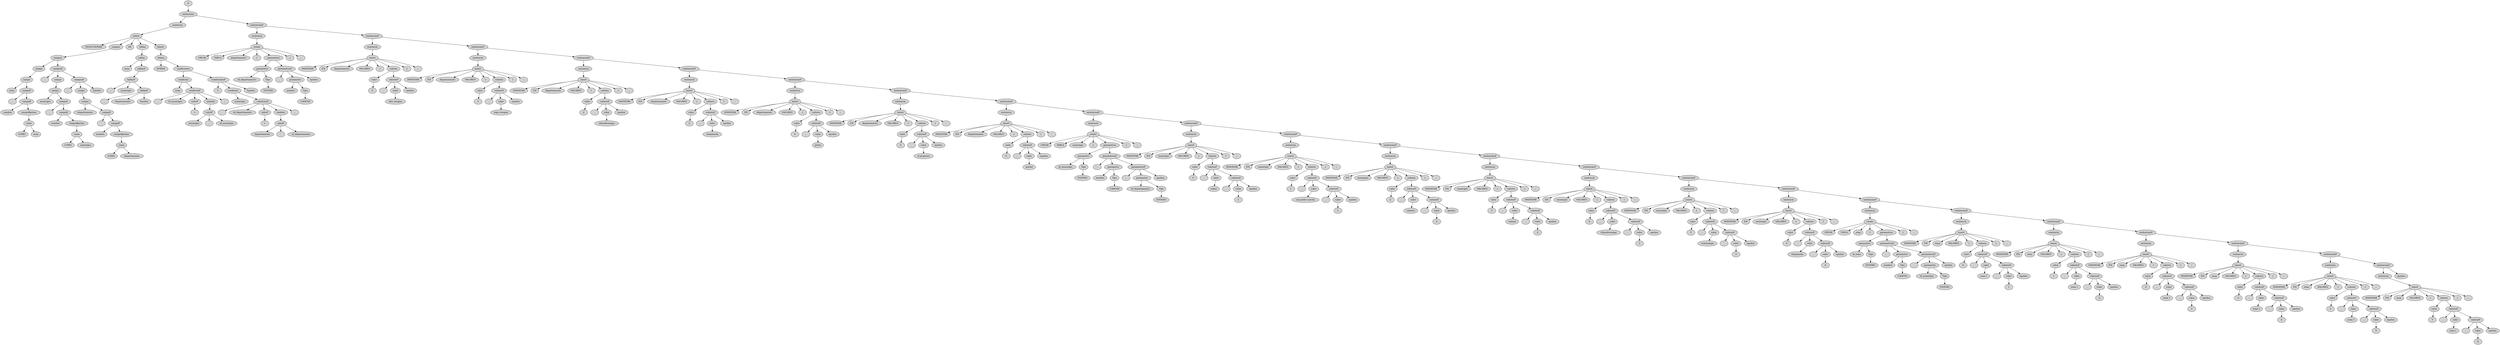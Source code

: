 digraph { 578[style = "filled" ; label = "S"] 
576[style = "filled" ; label = "sentencias"] 
577[style = "filled" ; label = "sentencia"] 
1[style = "filled" ; label = "select"] 
2[style = "filled" ; label = "SELECCIONAR"] 
42[style = "filled" ; label = "campos"] 
40[style = "filled" ; label = "campos"] 
41[style = "filled" ; label = "campo"] 
3[style = "filled" ; label = "campo"] 
4[style = "filled" ; label = "zona"] 
5[style = "filled" ; label = "campoP"] 
6[style = "filled" ; label = "."] 
7[style = "filled" ; label = "campoB"] 
8[style = "filled" ; label = "nombre"] 
12[style = "filled" ; label = "campoBprima"] 
9[style = "filled" ; label = "como"] 
10[style = "filled" ; label = "COMO"] 
11[style = "filled" ; label = "zona"] 
13[style = "filled" ; label = "camposP"] 
14[style = "filled" ; label = ","] 
39[style = "filled" ; label = "campo"] 
15[style = "filled" ; label = "campo"] 
16[style = "filled" ; label = "municipio"] 
17[style = "filled" ; label = "campoP"] 
18[style = "filled" ; label = "."] 
19[style = "filled" ; label = "campoB"] 
20[style = "filled" ; label = "nombre"] 
24[style = "filled" ; label = "campoBprima"] 
21[style = "filled" ; label = "como"] 
22[style = "filled" ; label = "COMO"] 
23[style = "filled" ; label = "municipio"] 
25[style = "filled" ; label = "camposP"] 
26[style = "filled" ; label = ","] 
38[style = "filled" ; label = "campo"] 
27[style = "filled" ; label = "campo"] 
28[style = "filled" ; label = "departamento"] 
29[style = "filled" ; label = "campoP"] 
30[style = "filled" ; label = "."] 
31[style = "filled" ; label = "campoB"] 
32[style = "filled" ; label = "nombre"] 
36[style = "filled" ; label = "campoBprima"] 
33[style = "filled" ; label = "como"] 
34[style = "filled" ; label = "COMO"] 
35[style = "filled" ; label = "departamento"] 
37[style = "filled" ; label = "Epsilon"] 
43[style = "filled" ; label = "DE"] 
54[style = "filled" ; label = "tablas"] 
44[style = "filled" ; label = "tablas"] 
45[style = "filled" ; label = "zona"] 
53[style = "filled" ; label = "tablasP"] 
46[style = "filled" ; label = "tablasP"] 
47[style = "filled" ; label = ","] 
48[style = "filled" ; label = "municipio"] 
49[style = "filled" ; label = "tablasP"] 
50[style = "filled" ; label = ","] 
51[style = "filled" ; label = "departamento"] 
52[style = "filled" ; label = "Epsilon"] 
87[style = "filled" ; label = "where"] 
55[style = "filled" ; label = "where"] 
56[style = "filled" ; label = "DONDE"] 
86[style = "filled" ; label = "condiciones"] 
57[style = "filled" ; label = "condicion"] 
58[style = "filled" ; label = "zona"] 
59[style = "filled" ; label = "condicionP"] 
60[style = "filled" ; label = "."] 
61[style = "filled" ; label = "id_municipio"] 
68[style = "filled" ; label = "valorP"] 
62[style = "filled" ; label = "="] 
67[style = "filled" ; label = "simbolo"] 
63[style = "filled" ; label = "valorP"] 
64[style = "filled" ; label = "municipio"] 
65[style = "filled" ; label = "."] 
66[style = "filled" ; label = "id_municipio"] 
69[style = "filled" ; label = ";"] 
70[style = "filled" ; label = "condicionesP"] 
71[style = "filled" ; label = "Y"] 
72[style = "filled" ; label = "condicion"] 
73[style = "filled" ; label = "municipio"] 
74[style = "filled" ; label = "condicionP"] 
75[style = "filled" ; label = "."] 
76[style = "filled" ; label = "id_departamento"] 
83[style = "filled" ; label = "valorP"] 
77[style = "filled" ; label = "="] 
82[style = "filled" ; label = "simbolo"] 
78[style = "filled" ; label = "valorP"] 
79[style = "filled" ; label = "departamento"] 
80[style = "filled" ; label = "."] 
81[style = "filled" ; label = "id_departamento"] 
84[style = "filled" ; label = ";"] 
85[style = "filled" ; label = "Epsilon"] 
574[style = "filled" ; label = "sentenciasP"] 
575[style = "filled" ; label = "sentencia"] 
88[style = "filled" ; label = "create"] 
89[style = "filled" ; label = "CREAR"] 
90[style = "filled" ; label = "TABLA"] 
91[style = "filled" ; label = "departamento"] 
92[style = "filled" ; label = "("] 
104[style = "filled" ; label = "parametros"] 
93[style = "filled" ; label = "parametro"] 
94[style = "filled" ; label = "id_departamento"] 
96[style = "filled" ; label = "Tipo"] 
95[style = "filled" ; label = "ENTERO"] 
97[style = "filled" ; label = "parametrosP"] 
98[style = "filled" ; label = ","] 
99[style = "filled" ; label = "parametro"] 
100[style = "filled" ; label = "nombre"] 
102[style = "filled" ; label = "Tipo"] 
101[style = "filled" ; label = "CADENA"] 
103[style = "filled" ; label = "epsilon"] 
105[style = "filled" ; label = ")"] 
106[style = "filled" ; label = ";"] 
572[style = "filled" ; label = "sentenciasP"] 
573[style = "filled" ; label = "sentencia"] 
107[style = "filled" ; label = "insert"] 
108[style = "filled" ; label = "INSERTAR"] 
109[style = "filled" ; label = "EN"] 
110[style = "filled" ; label = "departamento"] 
111[style = "filled" ; label = "VALORES"] 
112[style = "filled" ; label = "("] 
119[style = "filled" ; label = "valores"] 
120[style = "filled" ; label = "valor"] 
113[style = "filled" ; label = "0"] 
114[style = "filled" ; label = "valoresP"] 
116[style = "filled" ; label = ","] 
115[style = "filled" ; label = "valor"] 
117[style = "filled" ; label = "alta verapaz"] 
118[style = "filled" ; label = "epsilon"] 
121[style = "filled" ; label = ")"] 
122[style = "filled" ; label = ";"] 
570[style = "filled" ; label = "sentenciasP"] 
571[style = "filled" ; label = "sentencia"] 
123[style = "filled" ; label = "insert"] 
124[style = "filled" ; label = "INSERTAR"] 
125[style = "filled" ; label = "EN"] 
126[style = "filled" ; label = "departamento"] 
127[style = "filled" ; label = "VALORES"] 
128[style = "filled" ; label = "("] 
135[style = "filled" ; label = "valores"] 
136[style = "filled" ; label = "valor"] 
129[style = "filled" ; label = "1"] 
130[style = "filled" ; label = "valoresP"] 
132[style = "filled" ; label = ","] 
131[style = "filled" ; label = "valor"] 
133[style = "filled" ; label = "baja verapaz"] 
134[style = "filled" ; label = "epsilon"] 
137[style = "filled" ; label = ")"] 
138[style = "filled" ; label = ";"] 
568[style = "filled" ; label = "sentenciasP"] 
569[style = "filled" ; label = "sentencia"] 
139[style = "filled" ; label = "insert"] 
140[style = "filled" ; label = "INSERTAR"] 
141[style = "filled" ; label = "EN"] 
142[style = "filled" ; label = "departamento"] 
143[style = "filled" ; label = "VALORES"] 
144[style = "filled" ; label = "("] 
151[style = "filled" ; label = "valores"] 
152[style = "filled" ; label = "valor"] 
145[style = "filled" ; label = "2"] 
146[style = "filled" ; label = "valoresP"] 
148[style = "filled" ; label = ","] 
147[style = "filled" ; label = "valor"] 
149[style = "filled" ; label = "chimaltenango"] 
150[style = "filled" ; label = "epsilon"] 
153[style = "filled" ; label = ")"] 
154[style = "filled" ; label = ";"] 
566[style = "filled" ; label = "sentenciasP"] 
567[style = "filled" ; label = "sentencia"] 
155[style = "filled" ; label = "insert"] 
156[style = "filled" ; label = "INSERTAR"] 
157[style = "filled" ; label = "EN"] 
158[style = "filled" ; label = "departamento"] 
159[style = "filled" ; label = "VALORES"] 
160[style = "filled" ; label = "("] 
167[style = "filled" ; label = "valores"] 
168[style = "filled" ; label = "valor"] 
161[style = "filled" ; label = "3"] 
162[style = "filled" ; label = "valoresP"] 
164[style = "filled" ; label = ","] 
163[style = "filled" ; label = "valor"] 
165[style = "filled" ; label = "chiquimula"] 
166[style = "filled" ; label = "epsilon"] 
169[style = "filled" ; label = ")"] 
170[style = "filled" ; label = ";"] 
564[style = "filled" ; label = "sentenciasP"] 
565[style = "filled" ; label = "sentencia"] 
171[style = "filled" ; label = "insert"] 
172[style = "filled" ; label = "INSERTAR"] 
173[style = "filled" ; label = "EN"] 
174[style = "filled" ; label = "departamento"] 
175[style = "filled" ; label = "VALORES"] 
176[style = "filled" ; label = "("] 
183[style = "filled" ; label = "valores"] 
184[style = "filled" ; label = "valor"] 
177[style = "filled" ; label = "4"] 
178[style = "filled" ; label = "valoresP"] 
180[style = "filled" ; label = ","] 
179[style = "filled" ; label = "valor"] 
181[style = "filled" ; label = "petén"] 
182[style = "filled" ; label = "epsilon"] 
185[style = "filled" ; label = ")"] 
186[style = "filled" ; label = ";"] 
562[style = "filled" ; label = "sentenciasP"] 
563[style = "filled" ; label = "sentencia"] 
187[style = "filled" ; label = "insert"] 
188[style = "filled" ; label = "INSERTAR"] 
189[style = "filled" ; label = "EN"] 
190[style = "filled" ; label = "departamento"] 
191[style = "filled" ; label = "VALORES"] 
192[style = "filled" ; label = "("] 
199[style = "filled" ; label = "valores"] 
200[style = "filled" ; label = "valor"] 
193[style = "filled" ; label = "5"] 
194[style = "filled" ; label = "valoresP"] 
196[style = "filled" ; label = ","] 
195[style = "filled" ; label = "valor"] 
197[style = "filled" ; label = "el progreso"] 
198[style = "filled" ; label = "epsilon"] 
201[style = "filled" ; label = ")"] 
202[style = "filled" ; label = ";"] 
560[style = "filled" ; label = "sentenciasP"] 
561[style = "filled" ; label = "sentencia"] 
203[style = "filled" ; label = "insert"] 
204[style = "filled" ; label = "INSERTAR"] 
205[style = "filled" ; label = "EN"] 
206[style = "filled" ; label = "departamento"] 
207[style = "filled" ; label = "VALORES"] 
208[style = "filled" ; label = "("] 
215[style = "filled" ; label = "valores"] 
216[style = "filled" ; label = "valor"] 
209[style = "filled" ; label = "6"] 
210[style = "filled" ; label = "valoresP"] 
212[style = "filled" ; label = ","] 
211[style = "filled" ; label = "valor"] 
213[style = "filled" ; label = "quiché"] 
214[style = "filled" ; label = "epsilon"] 
217[style = "filled" ; label = ")"] 
218[style = "filled" ; label = ";"] 
558[style = "filled" ; label = "sentenciasP"] 
559[style = "filled" ; label = "sentencia"] 
219[style = "filled" ; label = "create"] 
220[style = "filled" ; label = "CREAR"] 
221[style = "filled" ; label = "TABLA"] 
222[style = "filled" ; label = "municipio"] 
223[style = "filled" ; label = "("] 
241[style = "filled" ; label = "parametros"] 
224[style = "filled" ; label = "parametro"] 
225[style = "filled" ; label = "id_municipio"] 
227[style = "filled" ; label = "Tipo"] 
226[style = "filled" ; label = "ENTERO"] 
228[style = "filled" ; label = "parametrosP"] 
229[style = "filled" ; label = ","] 
230[style = "filled" ; label = "parametro"] 
231[style = "filled" ; label = "nombre"] 
233[style = "filled" ; label = "Tipo"] 
232[style = "filled" ; label = "CADENA"] 
234[style = "filled" ; label = "parametrosP"] 
235[style = "filled" ; label = ","] 
236[style = "filled" ; label = "parametro"] 
237[style = "filled" ; label = "id_departamento"] 
239[style = "filled" ; label = "Tipo"] 
238[style = "filled" ; label = "ENTERO"] 
240[style = "filled" ; label = "epsilon"] 
242[style = "filled" ; label = ")"] 
243[style = "filled" ; label = ";"] 
556[style = "filled" ; label = "sentenciasP"] 
557[style = "filled" ; label = "sentencia"] 
244[style = "filled" ; label = "insert"] 
245[style = "filled" ; label = "INSERTAR"] 
246[style = "filled" ; label = "EN"] 
247[style = "filled" ; label = "municipio"] 
248[style = "filled" ; label = "VALORES"] 
249[style = "filled" ; label = "("] 
260[style = "filled" ; label = "valores"] 
261[style = "filled" ; label = "valor"] 
250[style = "filled" ; label = "0"] 
251[style = "filled" ; label = "valoresP"] 
253[style = "filled" ; label = ","] 
252[style = "filled" ; label = "valor"] 
254[style = "filled" ; label = "coban"] 
255[style = "filled" ; label = "valoresP"] 
257[style = "filled" ; label = ","] 
256[style = "filled" ; label = "valor"] 
258[style = "filled" ; label = "1"] 
259[style = "filled" ; label = "epsilon"] 
262[style = "filled" ; label = ")"] 
263[style = "filled" ; label = ";"] 
554[style = "filled" ; label = "sentenciasP"] 
555[style = "filled" ; label = "sentencia"] 
264[style = "filled" ; label = "insert"] 
265[style = "filled" ; label = "INSERTAR"] 
266[style = "filled" ; label = "EN"] 
267[style = "filled" ; label = "municipio"] 
268[style = "filled" ; label = "VALORES"] 
269[style = "filled" ; label = "("] 
280[style = "filled" ; label = "valores"] 
281[style = "filled" ; label = "valor"] 
270[style = "filled" ; label = "1"] 
271[style = "filled" ; label = "valoresP"] 
273[style = "filled" ; label = ","] 
272[style = "filled" ; label = "valor"] 
274[style = "filled" ; label = "san pedro carchá"] 
275[style = "filled" ; label = "valoresP"] 
277[style = "filled" ; label = ","] 
276[style = "filled" ; label = "valor"] 
278[style = "filled" ; label = "1"] 
279[style = "filled" ; label = "epsilon"] 
282[style = "filled" ; label = ")"] 
283[style = "filled" ; label = ";"] 
552[style = "filled" ; label = "sentenciasP"] 
553[style = "filled" ; label = "sentencia"] 
284[style = "filled" ; label = "insert"] 
285[style = "filled" ; label = "INSERTAR"] 
286[style = "filled" ; label = "EN"] 
287[style = "filled" ; label = "municipio"] 
288[style = "filled" ; label = "VALORES"] 
289[style = "filled" ; label = "("] 
300[style = "filled" ; label = "valores"] 
301[style = "filled" ; label = "valor"] 
290[style = "filled" ; label = "2"] 
291[style = "filled" ; label = "valoresP"] 
293[style = "filled" ; label = ","] 
292[style = "filled" ; label = "valor"] 
294[style = "filled" ; label = "cubulcu"] 
295[style = "filled" ; label = "valoresP"] 
297[style = "filled" ; label = ","] 
296[style = "filled" ; label = "valor"] 
298[style = "filled" ; label = "2"] 
299[style = "filled" ; label = "epsilon"] 
302[style = "filled" ; label = ")"] 
303[style = "filled" ; label = ";"] 
550[style = "filled" ; label = "sentenciasP"] 
551[style = "filled" ; label = "sentencia"] 
304[style = "filled" ; label = "insert"] 
305[style = "filled" ; label = "INSERTAR"] 
306[style = "filled" ; label = "EN"] 
307[style = "filled" ; label = "municipio"] 
308[style = "filled" ; label = "VALORES"] 
309[style = "filled" ; label = "("] 
320[style = "filled" ; label = "valores"] 
321[style = "filled" ; label = "valor"] 
310[style = "filled" ; label = "3"] 
311[style = "filled" ; label = "valoresP"] 
313[style = "filled" ; label = ","] 
312[style = "filled" ; label = "valor"] 
314[style = "filled" ; label = "salamá"] 
315[style = "filled" ; label = "valoresP"] 
317[style = "filled" ; label = ","] 
316[style = "filled" ; label = "valor"] 
318[style = "filled" ; label = "2"] 
319[style = "filled" ; label = "epsilon"] 
322[style = "filled" ; label = ")"] 
323[style = "filled" ; label = ";"] 
548[style = "filled" ; label = "sentenciasP"] 
549[style = "filled" ; label = "sentencia"] 
324[style = "filled" ; label = "insert"] 
325[style = "filled" ; label = "INSERTAR"] 
326[style = "filled" ; label = "EN"] 
327[style = "filled" ; label = "municipio"] 
328[style = "filled" ; label = "VALORES"] 
329[style = "filled" ; label = "("] 
340[style = "filled" ; label = "valores"] 
341[style = "filled" ; label = "valor"] 
330[style = "filled" ; label = "4"] 
331[style = "filled" ; label = "valoresP"] 
333[style = "filled" ; label = ","] 
332[style = "filled" ; label = "valor"] 
334[style = "filled" ; label = "chimaltenango"] 
335[style = "filled" ; label = "valoresP"] 
337[style = "filled" ; label = ","] 
336[style = "filled" ; label = "valor"] 
338[style = "filled" ; label = "3"] 
339[style = "filled" ; label = "epsilon"] 
342[style = "filled" ; label = ")"] 
343[style = "filled" ; label = ";"] 
546[style = "filled" ; label = "sentenciasP"] 
547[style = "filled" ; label = "sentencia"] 
344[style = "filled" ; label = "insert"] 
345[style = "filled" ; label = "INSERTAR"] 
346[style = "filled" ; label = "EN"] 
347[style = "filled" ; label = "municipio"] 
348[style = "filled" ; label = "VALORES"] 
349[style = "filled" ; label = "("] 
360[style = "filled" ; label = "valores"] 
361[style = "filled" ; label = "valor"] 
350[style = "filled" ; label = "5"] 
351[style = "filled" ; label = "valoresP"] 
353[style = "filled" ; label = ","] 
352[style = "filled" ; label = "valor"] 
354[style = "filled" ; label = "acatenango"] 
355[style = "filled" ; label = "valoresP"] 
357[style = "filled" ; label = ","] 
356[style = "filled" ; label = "valor"] 
358[style = "filled" ; label = "3"] 
359[style = "filled" ; label = "epsilon"] 
362[style = "filled" ; label = ")"] 
363[style = "filled" ; label = ";"] 
544[style = "filled" ; label = "sentenciasP"] 
545[style = "filled" ; label = "sentencia"] 
364[style = "filled" ; label = "insert"] 
365[style = "filled" ; label = "INSERTAR"] 
366[style = "filled" ; label = "EN"] 
367[style = "filled" ; label = "municipio"] 
368[style = "filled" ; label = "VALORES"] 
369[style = "filled" ; label = "("] 
380[style = "filled" ; label = "valores"] 
381[style = "filled" ; label = "valor"] 
370[style = "filled" ; label = "6"] 
371[style = "filled" ; label = "valoresP"] 
373[style = "filled" ; label = ","] 
372[style = "filled" ; label = "valor"] 
374[style = "filled" ; label = "chiquimula"] 
375[style = "filled" ; label = "valoresP"] 
377[style = "filled" ; label = ","] 
376[style = "filled" ; label = "valor"] 
378[style = "filled" ; label = "4"] 
379[style = "filled" ; label = "epsilon"] 
382[style = "filled" ; label = ")"] 
383[style = "filled" ; label = ";"] 
542[style = "filled" ; label = "sentenciasP"] 
543[style = "filled" ; label = "sentencia"] 
384[style = "filled" ; label = "create"] 
385[style = "filled" ; label = "CREAR"] 
386[style = "filled" ; label = "TABLA"] 
387[style = "filled" ; label = "zona"] 
388[style = "filled" ; label = "("] 
406[style = "filled" ; label = "parametros"] 
389[style = "filled" ; label = "parametro"] 
390[style = "filled" ; label = "id_zona"] 
392[style = "filled" ; label = "Tipo"] 
391[style = "filled" ; label = "ENTERO"] 
393[style = "filled" ; label = "parametrosP"] 
394[style = "filled" ; label = ","] 
395[style = "filled" ; label = "parametro"] 
396[style = "filled" ; label = "nombre"] 
398[style = "filled" ; label = "Tipo"] 
397[style = "filled" ; label = "CADENA"] 
399[style = "filled" ; label = "parametrosP"] 
400[style = "filled" ; label = ","] 
401[style = "filled" ; label = "parametro"] 
402[style = "filled" ; label = "id_municipio"] 
404[style = "filled" ; label = "Tipo"] 
403[style = "filled" ; label = "ENTERO"] 
405[style = "filled" ; label = "epsilon"] 
407[style = "filled" ; label = ")"] 
408[style = "filled" ; label = ";"] 
540[style = "filled" ; label = "sentenciasP"] 
541[style = "filled" ; label = "sentencia"] 
409[style = "filled" ; label = "insert"] 
410[style = "filled" ; label = "INSERTAR"] 
411[style = "filled" ; label = "EN"] 
412[style = "filled" ; label = "zona"] 
413[style = "filled" ; label = "VALORES"] 
414[style = "filled" ; label = "("] 
425[style = "filled" ; label = "valores"] 
426[style = "filled" ; label = "valor"] 
415[style = "filled" ; label = "0"] 
416[style = "filled" ; label = "valoresP"] 
418[style = "filled" ; label = ","] 
417[style = "filled" ; label = "valor"] 
419[style = "filled" ; label = "zona 1"] 
420[style = "filled" ; label = "valoresP"] 
422[style = "filled" ; label = ","] 
421[style = "filled" ; label = "valor"] 
423[style = "filled" ; label = "1"] 
424[style = "filled" ; label = "epsilon"] 
427[style = "filled" ; label = ")"] 
428[style = "filled" ; label = ";"] 
538[style = "filled" ; label = "sentenciasP"] 
539[style = "filled" ; label = "sentencia"] 
429[style = "filled" ; label = "insert"] 
430[style = "filled" ; label = "INSERTAR"] 
431[style = "filled" ; label = "EN"] 
432[style = "filled" ; label = "zona"] 
433[style = "filled" ; label = "VALORES"] 
434[style = "filled" ; label = "("] 
445[style = "filled" ; label = "valores"] 
446[style = "filled" ; label = "valor"] 
435[style = "filled" ; label = "1"] 
436[style = "filled" ; label = "valoresP"] 
438[style = "filled" ; label = ","] 
437[style = "filled" ; label = "valor"] 
439[style = "filled" ; label = "zona 1"] 
440[style = "filled" ; label = "valoresP"] 
442[style = "filled" ; label = ","] 
441[style = "filled" ; label = "valor"] 
443[style = "filled" ; label = "2"] 
444[style = "filled" ; label = "epsilon"] 
447[style = "filled" ; label = ")"] 
448[style = "filled" ; label = ";"] 
536[style = "filled" ; label = "sentenciasP"] 
537[style = "filled" ; label = "sentencia"] 
449[style = "filled" ; label = "insert"] 
450[style = "filled" ; label = "INSERTAR"] 
451[style = "filled" ; label = "EN"] 
452[style = "filled" ; label = "zona"] 
453[style = "filled" ; label = "VALORES"] 
454[style = "filled" ; label = "("] 
465[style = "filled" ; label = "valores"] 
466[style = "filled" ; label = "valor"] 
455[style = "filled" ; label = "2"] 
456[style = "filled" ; label = "valoresP"] 
458[style = "filled" ; label = ","] 
457[style = "filled" ; label = "valor"] 
459[style = "filled" ; label = "zona 1"] 
460[style = "filled" ; label = "valoresP"] 
462[style = "filled" ; label = ","] 
461[style = "filled" ; label = "valor"] 
463[style = "filled" ; label = "3"] 
464[style = "filled" ; label = "epsilon"] 
467[style = "filled" ; label = ")"] 
468[style = "filled" ; label = ";"] 
534[style = "filled" ; label = "sentenciasP"] 
535[style = "filled" ; label = "sentencia"] 
469[style = "filled" ; label = "insert"] 
470[style = "filled" ; label = "INSERTAR"] 
471[style = "filled" ; label = "EN"] 
472[style = "filled" ; label = "zona"] 
473[style = "filled" ; label = "VALORES"] 
474[style = "filled" ; label = "("] 
485[style = "filled" ; label = "valores"] 
486[style = "filled" ; label = "valor"] 
475[style = "filled" ; label = "3"] 
476[style = "filled" ; label = "valoresP"] 
478[style = "filled" ; label = ","] 
477[style = "filled" ; label = "valor"] 
479[style = "filled" ; label = "zona 1"] 
480[style = "filled" ; label = "valoresP"] 
482[style = "filled" ; label = ","] 
481[style = "filled" ; label = "valor"] 
483[style = "filled" ; label = "4"] 
484[style = "filled" ; label = "epsilon"] 
487[style = "filled" ; label = ")"] 
488[style = "filled" ; label = ";"] 
532[style = "filled" ; label = "sentenciasP"] 
533[style = "filled" ; label = "sentencia"] 
489[style = "filled" ; label = "insert"] 
490[style = "filled" ; label = "INSERTAR"] 
491[style = "filled" ; label = "EN"] 
492[style = "filled" ; label = "zona"] 
493[style = "filled" ; label = "VALORES"] 
494[style = "filled" ; label = "("] 
505[style = "filled" ; label = "valores"] 
506[style = "filled" ; label = "valor"] 
495[style = "filled" ; label = "4"] 
496[style = "filled" ; label = "valoresP"] 
498[style = "filled" ; label = ","] 
497[style = "filled" ; label = "valor"] 
499[style = "filled" ; label = "zona 1"] 
500[style = "filled" ; label = "valoresP"] 
502[style = "filled" ; label = ","] 
501[style = "filled" ; label = "valor"] 
503[style = "filled" ; label = "5"] 
504[style = "filled" ; label = "epsilon"] 
507[style = "filled" ; label = ")"] 
508[style = "filled" ; label = ";"] 
530[style = "filled" ; label = "sentenciasP"] 
531[style = "filled" ; label = "sentencia"] 
509[style = "filled" ; label = "insert"] 
510[style = "filled" ; label = "INSERTAR"] 
511[style = "filled" ; label = "EN"] 
512[style = "filled" ; label = "zona"] 
513[style = "filled" ; label = "VALORES"] 
514[style = "filled" ; label = "("] 
525[style = "filled" ; label = "valores"] 
526[style = "filled" ; label = "valor"] 
515[style = "filled" ; label = "5"] 
516[style = "filled" ; label = "valoresP"] 
518[style = "filled" ; label = ","] 
517[style = "filled" ; label = "valor"] 
519[style = "filled" ; label = "zona 1"] 
520[style = "filled" ; label = "valoresP"] 
522[style = "filled" ; label = ","] 
521[style = "filled" ; label = "valor"] 
523[style = "filled" ; label = "6"] 
524[style = "filled" ; label = "epsilon"] 
527[style = "filled" ; label = ")"] 
528[style = "filled" ; label = ";"] 
529[style = "filled" ; label = "epsilon"] 
578->576; 
576->577; 
577->1; 
1->2; 
1->42; 
42->40; 
40->41; 
41->3; 
3->4; 
3->5; 
5->6; 
5->7; 
7->8; 
7->12; 
12->9; 
9->10; 
9->11; 
40->13; 
13->14; 
13->39; 
39->15; 
15->16; 
15->17; 
17->18; 
17->19; 
19->20; 
19->24; 
24->21; 
21->22; 
21->23; 
13->25; 
25->26; 
25->38; 
38->27; 
27->28; 
27->29; 
29->30; 
29->31; 
31->32; 
31->36; 
36->33; 
33->34; 
33->35; 
25->37; 
1->43; 
1->54; 
54->44; 
44->45; 
44->53; 
53->46; 
46->47; 
46->48; 
46->49; 
49->50; 
49->51; 
49->52; 
1->87; 
87->55; 
55->56; 
55->86; 
86->57; 
57->58; 
57->59; 
59->60; 
59->61; 
59->68; 
68->62; 
59->67; 
67->63; 
63->64; 
63->65; 
63->66; 
59->69; 
86->70; 
70->71; 
70->72; 
72->73; 
72->74; 
74->75; 
74->76; 
74->83; 
83->77; 
74->82; 
82->78; 
78->79; 
78->80; 
78->81; 
74->84; 
70->85; 
576->574; 
574->575; 
575->88; 
88->89; 
88->90; 
88->91; 
88->92; 
88->104; 
104->93; 
93->94; 
93->96; 
96->95; 
104->97; 
97->98; 
97->99; 
99->100; 
99->102; 
102->101; 
97->103; 
88->105; 
88->106; 
574->572; 
572->573; 
573->107; 
107->108; 
107->109; 
107->110; 
107->111; 
107->112; 
107->119; 
119->120; 
120->113; 
119->114; 
114->116; 
114->115; 
115->117; 
114->118; 
107->121; 
107->122; 
572->570; 
570->571; 
571->123; 
123->124; 
123->125; 
123->126; 
123->127; 
123->128; 
123->135; 
135->136; 
136->129; 
135->130; 
130->132; 
130->131; 
131->133; 
130->134; 
123->137; 
123->138; 
570->568; 
568->569; 
569->139; 
139->140; 
139->141; 
139->142; 
139->143; 
139->144; 
139->151; 
151->152; 
152->145; 
151->146; 
146->148; 
146->147; 
147->149; 
146->150; 
139->153; 
139->154; 
568->566; 
566->567; 
567->155; 
155->156; 
155->157; 
155->158; 
155->159; 
155->160; 
155->167; 
167->168; 
168->161; 
167->162; 
162->164; 
162->163; 
163->165; 
162->166; 
155->169; 
155->170; 
566->564; 
564->565; 
565->171; 
171->172; 
171->173; 
171->174; 
171->175; 
171->176; 
171->183; 
183->184; 
184->177; 
183->178; 
178->180; 
178->179; 
179->181; 
178->182; 
171->185; 
171->186; 
564->562; 
562->563; 
563->187; 
187->188; 
187->189; 
187->190; 
187->191; 
187->192; 
187->199; 
199->200; 
200->193; 
199->194; 
194->196; 
194->195; 
195->197; 
194->198; 
187->201; 
187->202; 
562->560; 
560->561; 
561->203; 
203->204; 
203->205; 
203->206; 
203->207; 
203->208; 
203->215; 
215->216; 
216->209; 
215->210; 
210->212; 
210->211; 
211->213; 
210->214; 
203->217; 
203->218; 
560->558; 
558->559; 
559->219; 
219->220; 
219->221; 
219->222; 
219->223; 
219->241; 
241->224; 
224->225; 
224->227; 
227->226; 
241->228; 
228->229; 
228->230; 
230->231; 
230->233; 
233->232; 
228->234; 
234->235; 
234->236; 
236->237; 
236->239; 
239->238; 
234->240; 
219->242; 
219->243; 
558->556; 
556->557; 
557->244; 
244->245; 
244->246; 
244->247; 
244->248; 
244->249; 
244->260; 
260->261; 
261->250; 
260->251; 
251->253; 
251->252; 
252->254; 
251->255; 
255->257; 
255->256; 
256->258; 
255->259; 
244->262; 
244->263; 
556->554; 
554->555; 
555->264; 
264->265; 
264->266; 
264->267; 
264->268; 
264->269; 
264->280; 
280->281; 
281->270; 
280->271; 
271->273; 
271->272; 
272->274; 
271->275; 
275->277; 
275->276; 
276->278; 
275->279; 
264->282; 
264->283; 
554->552; 
552->553; 
553->284; 
284->285; 
284->286; 
284->287; 
284->288; 
284->289; 
284->300; 
300->301; 
301->290; 
300->291; 
291->293; 
291->292; 
292->294; 
291->295; 
295->297; 
295->296; 
296->298; 
295->299; 
284->302; 
284->303; 
552->550; 
550->551; 
551->304; 
304->305; 
304->306; 
304->307; 
304->308; 
304->309; 
304->320; 
320->321; 
321->310; 
320->311; 
311->313; 
311->312; 
312->314; 
311->315; 
315->317; 
315->316; 
316->318; 
315->319; 
304->322; 
304->323; 
550->548; 
548->549; 
549->324; 
324->325; 
324->326; 
324->327; 
324->328; 
324->329; 
324->340; 
340->341; 
341->330; 
340->331; 
331->333; 
331->332; 
332->334; 
331->335; 
335->337; 
335->336; 
336->338; 
335->339; 
324->342; 
324->343; 
548->546; 
546->547; 
547->344; 
344->345; 
344->346; 
344->347; 
344->348; 
344->349; 
344->360; 
360->361; 
361->350; 
360->351; 
351->353; 
351->352; 
352->354; 
351->355; 
355->357; 
355->356; 
356->358; 
355->359; 
344->362; 
344->363; 
546->544; 
544->545; 
545->364; 
364->365; 
364->366; 
364->367; 
364->368; 
364->369; 
364->380; 
380->381; 
381->370; 
380->371; 
371->373; 
371->372; 
372->374; 
371->375; 
375->377; 
375->376; 
376->378; 
375->379; 
364->382; 
364->383; 
544->542; 
542->543; 
543->384; 
384->385; 
384->386; 
384->387; 
384->388; 
384->406; 
406->389; 
389->390; 
389->392; 
392->391; 
406->393; 
393->394; 
393->395; 
395->396; 
395->398; 
398->397; 
393->399; 
399->400; 
399->401; 
401->402; 
401->404; 
404->403; 
399->405; 
384->407; 
384->408; 
542->540; 
540->541; 
541->409; 
409->410; 
409->411; 
409->412; 
409->413; 
409->414; 
409->425; 
425->426; 
426->415; 
425->416; 
416->418; 
416->417; 
417->419; 
416->420; 
420->422; 
420->421; 
421->423; 
420->424; 
409->427; 
409->428; 
540->538; 
538->539; 
539->429; 
429->430; 
429->431; 
429->432; 
429->433; 
429->434; 
429->445; 
445->446; 
446->435; 
445->436; 
436->438; 
436->437; 
437->439; 
436->440; 
440->442; 
440->441; 
441->443; 
440->444; 
429->447; 
429->448; 
538->536; 
536->537; 
537->449; 
449->450; 
449->451; 
449->452; 
449->453; 
449->454; 
449->465; 
465->466; 
466->455; 
465->456; 
456->458; 
456->457; 
457->459; 
456->460; 
460->462; 
460->461; 
461->463; 
460->464; 
449->467; 
449->468; 
536->534; 
534->535; 
535->469; 
469->470; 
469->471; 
469->472; 
469->473; 
469->474; 
469->485; 
485->486; 
486->475; 
485->476; 
476->478; 
476->477; 
477->479; 
476->480; 
480->482; 
480->481; 
481->483; 
480->484; 
469->487; 
469->488; 
534->532; 
532->533; 
533->489; 
489->490; 
489->491; 
489->492; 
489->493; 
489->494; 
489->505; 
505->506; 
506->495; 
505->496; 
496->498; 
496->497; 
497->499; 
496->500; 
500->502; 
500->501; 
501->503; 
500->504; 
489->507; 
489->508; 
532->530; 
530->531; 
531->509; 
509->510; 
509->511; 
509->512; 
509->513; 
509->514; 
509->525; 
525->526; 
526->515; 
525->516; 
516->518; 
516->517; 
517->519; 
516->520; 
520->522; 
520->521; 
521->523; 
520->524; 
509->527; 
509->528; 
530->529; 
}